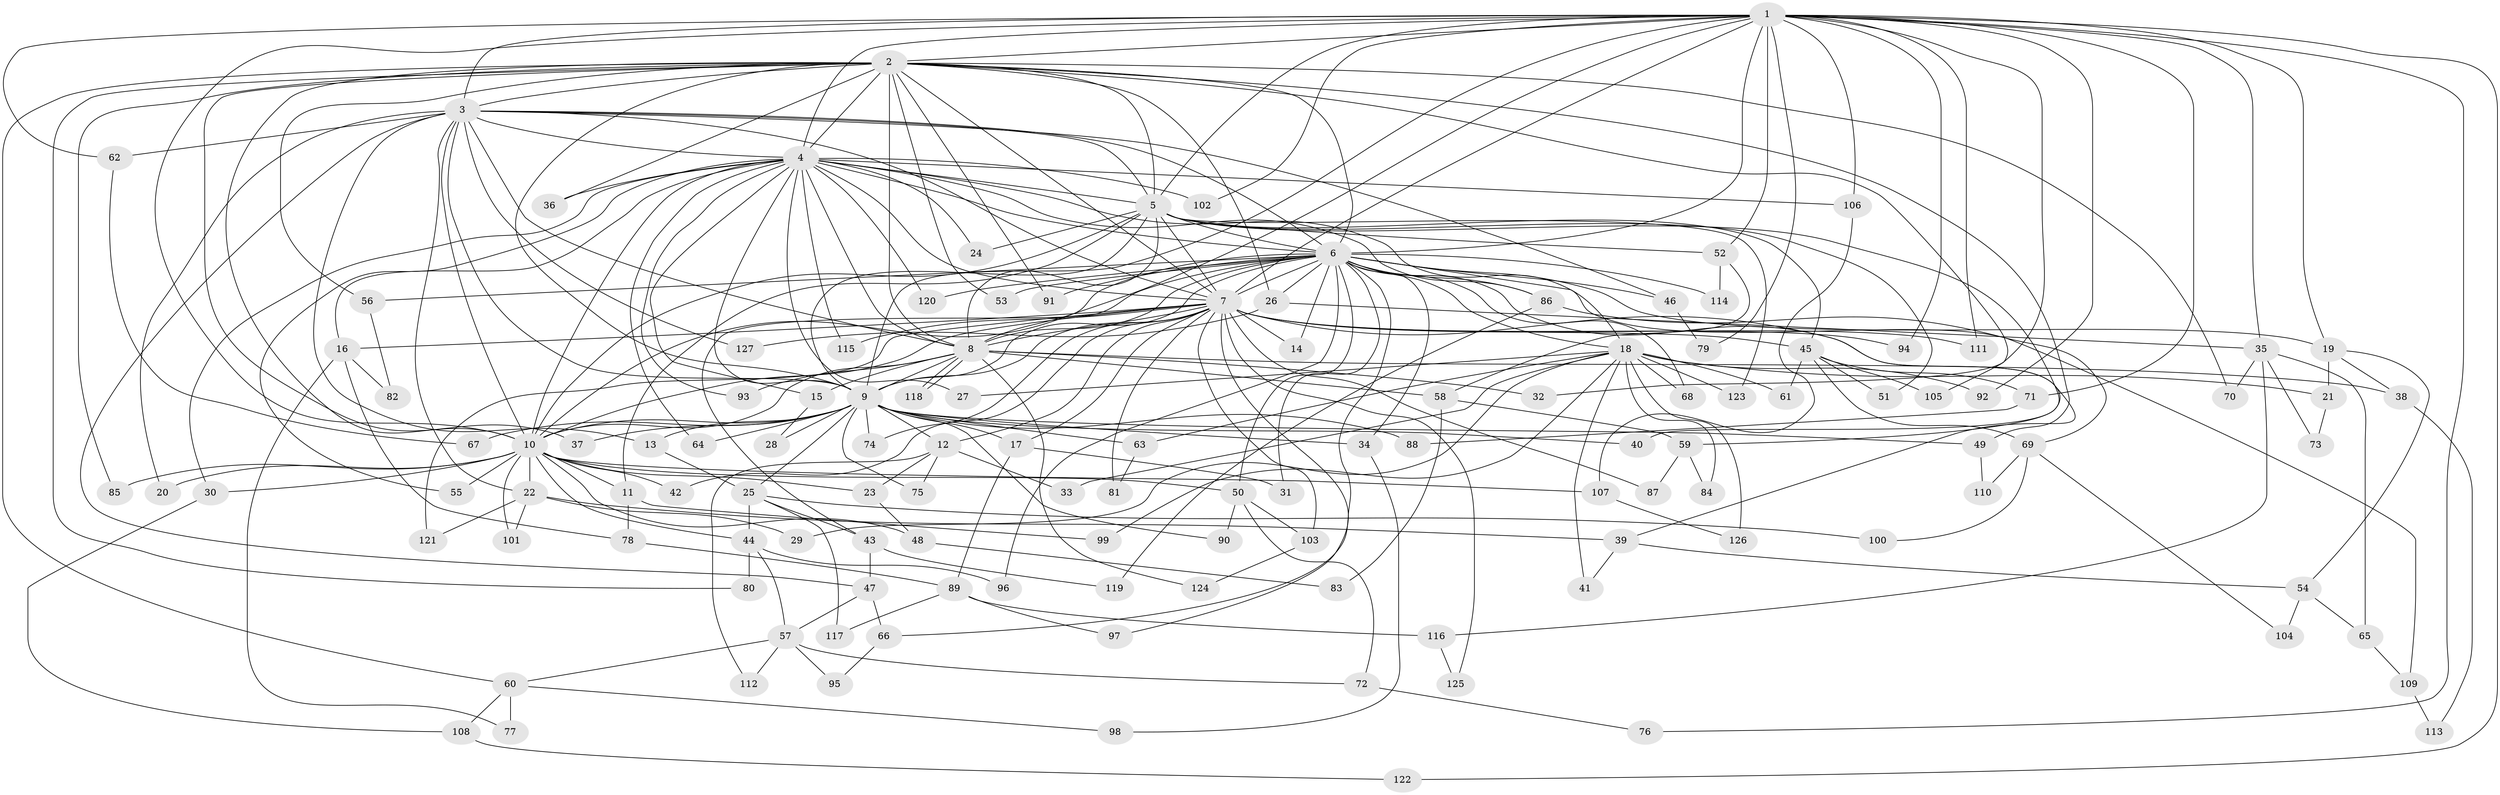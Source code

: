 // coarse degree distribution, {6: 0.046875, 4: 0.171875, 3: 0.28125, 7: 0.015625, 18: 0.015625, 12: 0.015625, 2: 0.1875, 14: 0.015625, 21: 0.015625, 5: 0.125, 13: 0.03125, 16: 0.015625, 27: 0.015625, 17: 0.03125, 1: 0.015625}
// Generated by graph-tools (version 1.1) at 2025/36/03/04/25 23:36:24]
// undirected, 127 vertices, 279 edges
graph export_dot {
  node [color=gray90,style=filled];
  1;
  2;
  3;
  4;
  5;
  6;
  7;
  8;
  9;
  10;
  11;
  12;
  13;
  14;
  15;
  16;
  17;
  18;
  19;
  20;
  21;
  22;
  23;
  24;
  25;
  26;
  27;
  28;
  29;
  30;
  31;
  32;
  33;
  34;
  35;
  36;
  37;
  38;
  39;
  40;
  41;
  42;
  43;
  44;
  45;
  46;
  47;
  48;
  49;
  50;
  51;
  52;
  53;
  54;
  55;
  56;
  57;
  58;
  59;
  60;
  61;
  62;
  63;
  64;
  65;
  66;
  67;
  68;
  69;
  70;
  71;
  72;
  73;
  74;
  75;
  76;
  77;
  78;
  79;
  80;
  81;
  82;
  83;
  84;
  85;
  86;
  87;
  88;
  89;
  90;
  91;
  92;
  93;
  94;
  95;
  96;
  97;
  98;
  99;
  100;
  101;
  102;
  103;
  104;
  105;
  106;
  107;
  108;
  109;
  110;
  111;
  112;
  113;
  114;
  115;
  116;
  117;
  118;
  119;
  120;
  121;
  122;
  123;
  124;
  125;
  126;
  127;
  1 -- 2;
  1 -- 3;
  1 -- 4;
  1 -- 5;
  1 -- 6;
  1 -- 7;
  1 -- 8;
  1 -- 9;
  1 -- 10;
  1 -- 19;
  1 -- 32;
  1 -- 35;
  1 -- 52;
  1 -- 62;
  1 -- 71;
  1 -- 76;
  1 -- 79;
  1 -- 92;
  1 -- 94;
  1 -- 102;
  1 -- 106;
  1 -- 111;
  1 -- 122;
  2 -- 3;
  2 -- 4;
  2 -- 5;
  2 -- 6;
  2 -- 7;
  2 -- 8;
  2 -- 9;
  2 -- 10;
  2 -- 26;
  2 -- 36;
  2 -- 37;
  2 -- 49;
  2 -- 53;
  2 -- 56;
  2 -- 60;
  2 -- 70;
  2 -- 80;
  2 -- 85;
  2 -- 91;
  2 -- 105;
  3 -- 4;
  3 -- 5;
  3 -- 6;
  3 -- 7;
  3 -- 8;
  3 -- 9;
  3 -- 10;
  3 -- 13;
  3 -- 20;
  3 -- 22;
  3 -- 46;
  3 -- 47;
  3 -- 62;
  3 -- 127;
  4 -- 5;
  4 -- 6;
  4 -- 7;
  4 -- 8;
  4 -- 9;
  4 -- 10;
  4 -- 15;
  4 -- 16;
  4 -- 18;
  4 -- 24;
  4 -- 27;
  4 -- 30;
  4 -- 36;
  4 -- 55;
  4 -- 64;
  4 -- 86;
  4 -- 93;
  4 -- 102;
  4 -- 106;
  4 -- 115;
  4 -- 120;
  5 -- 6;
  5 -- 7;
  5 -- 8;
  5 -- 9;
  5 -- 10;
  5 -- 11;
  5 -- 24;
  5 -- 40;
  5 -- 45;
  5 -- 51;
  5 -- 52;
  5 -- 123;
  6 -- 7;
  6 -- 8;
  6 -- 9;
  6 -- 10;
  6 -- 14;
  6 -- 18;
  6 -- 19;
  6 -- 26;
  6 -- 31;
  6 -- 34;
  6 -- 43;
  6 -- 46;
  6 -- 50;
  6 -- 53;
  6 -- 56;
  6 -- 59;
  6 -- 66;
  6 -- 68;
  6 -- 69;
  6 -- 86;
  6 -- 91;
  6 -- 96;
  6 -- 114;
  6 -- 120;
  7 -- 8;
  7 -- 9;
  7 -- 10;
  7 -- 12;
  7 -- 14;
  7 -- 16;
  7 -- 17;
  7 -- 39;
  7 -- 42;
  7 -- 45;
  7 -- 74;
  7 -- 81;
  7 -- 87;
  7 -- 94;
  7 -- 97;
  7 -- 103;
  7 -- 111;
  7 -- 115;
  7 -- 121;
  7 -- 125;
  8 -- 9;
  8 -- 10;
  8 -- 15;
  8 -- 32;
  8 -- 38;
  8 -- 58;
  8 -- 93;
  8 -- 118;
  8 -- 118;
  8 -- 124;
  9 -- 10;
  9 -- 12;
  9 -- 13;
  9 -- 17;
  9 -- 25;
  9 -- 28;
  9 -- 34;
  9 -- 37;
  9 -- 40;
  9 -- 49;
  9 -- 63;
  9 -- 64;
  9 -- 67;
  9 -- 74;
  9 -- 75;
  9 -- 88;
  9 -- 90;
  10 -- 11;
  10 -- 20;
  10 -- 22;
  10 -- 23;
  10 -- 30;
  10 -- 42;
  10 -- 44;
  10 -- 48;
  10 -- 50;
  10 -- 55;
  10 -- 85;
  10 -- 101;
  10 -- 107;
  11 -- 78;
  11 -- 99;
  12 -- 23;
  12 -- 33;
  12 -- 75;
  12 -- 112;
  13 -- 25;
  15 -- 28;
  16 -- 77;
  16 -- 78;
  16 -- 82;
  17 -- 31;
  17 -- 89;
  18 -- 21;
  18 -- 27;
  18 -- 29;
  18 -- 33;
  18 -- 41;
  18 -- 61;
  18 -- 63;
  18 -- 68;
  18 -- 84;
  18 -- 92;
  18 -- 99;
  18 -- 123;
  18 -- 126;
  19 -- 21;
  19 -- 38;
  19 -- 54;
  21 -- 73;
  22 -- 29;
  22 -- 39;
  22 -- 101;
  22 -- 121;
  23 -- 48;
  25 -- 43;
  25 -- 44;
  25 -- 100;
  25 -- 117;
  26 -- 35;
  26 -- 127;
  30 -- 108;
  34 -- 98;
  35 -- 65;
  35 -- 70;
  35 -- 73;
  35 -- 116;
  38 -- 113;
  39 -- 41;
  39 -- 54;
  43 -- 47;
  43 -- 119;
  44 -- 57;
  44 -- 80;
  44 -- 96;
  45 -- 51;
  45 -- 61;
  45 -- 69;
  45 -- 71;
  45 -- 105;
  46 -- 79;
  47 -- 57;
  47 -- 66;
  48 -- 83;
  49 -- 110;
  50 -- 72;
  50 -- 90;
  50 -- 103;
  52 -- 58;
  52 -- 114;
  54 -- 65;
  54 -- 104;
  56 -- 82;
  57 -- 60;
  57 -- 72;
  57 -- 95;
  57 -- 112;
  58 -- 59;
  58 -- 83;
  59 -- 84;
  59 -- 87;
  60 -- 77;
  60 -- 98;
  60 -- 108;
  62 -- 67;
  63 -- 81;
  65 -- 109;
  66 -- 95;
  69 -- 100;
  69 -- 104;
  69 -- 110;
  71 -- 88;
  72 -- 76;
  78 -- 89;
  86 -- 109;
  86 -- 119;
  89 -- 97;
  89 -- 116;
  89 -- 117;
  103 -- 124;
  106 -- 107;
  107 -- 126;
  108 -- 122;
  109 -- 113;
  116 -- 125;
}

